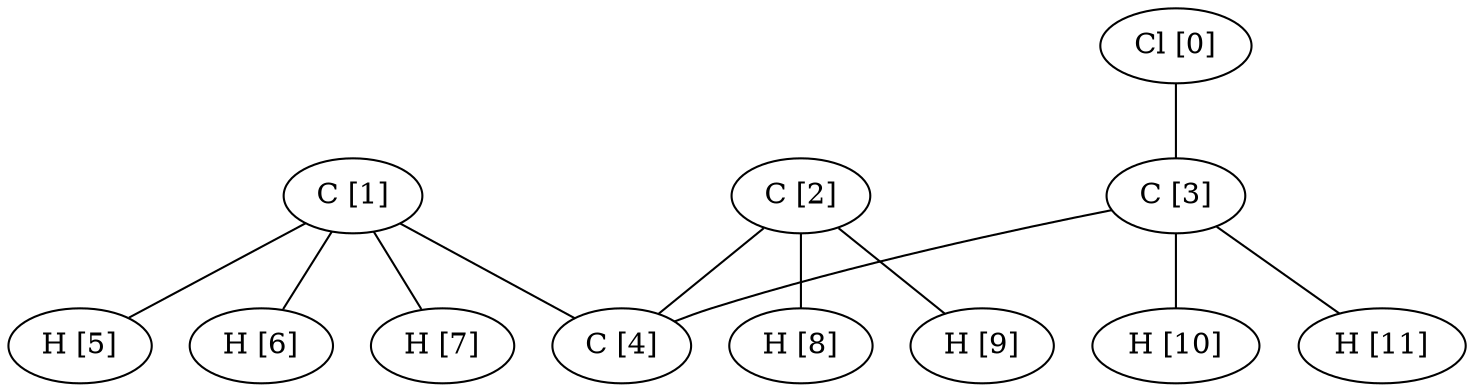 graph G {
0[label="Cl [0]"];
1[label="C [1]"];
2[label="C [2]"];
3[label="C [3]"];
4[label="C [4]"];
5[label="H [5]"];
6[label="H [6]"];
7[label="H [7]"];
8[label="H [8]"];
9[label="H [9]"];
10[label="H [10]"];
11[label="H [11]"];
0--3 ;
1--4 ;
1--5 ;
1--6 ;
1--7 ;
2--4 ;
2--8 ;
2--9 ;
3--4 ;
3--10 ;
3--11 ;
}
